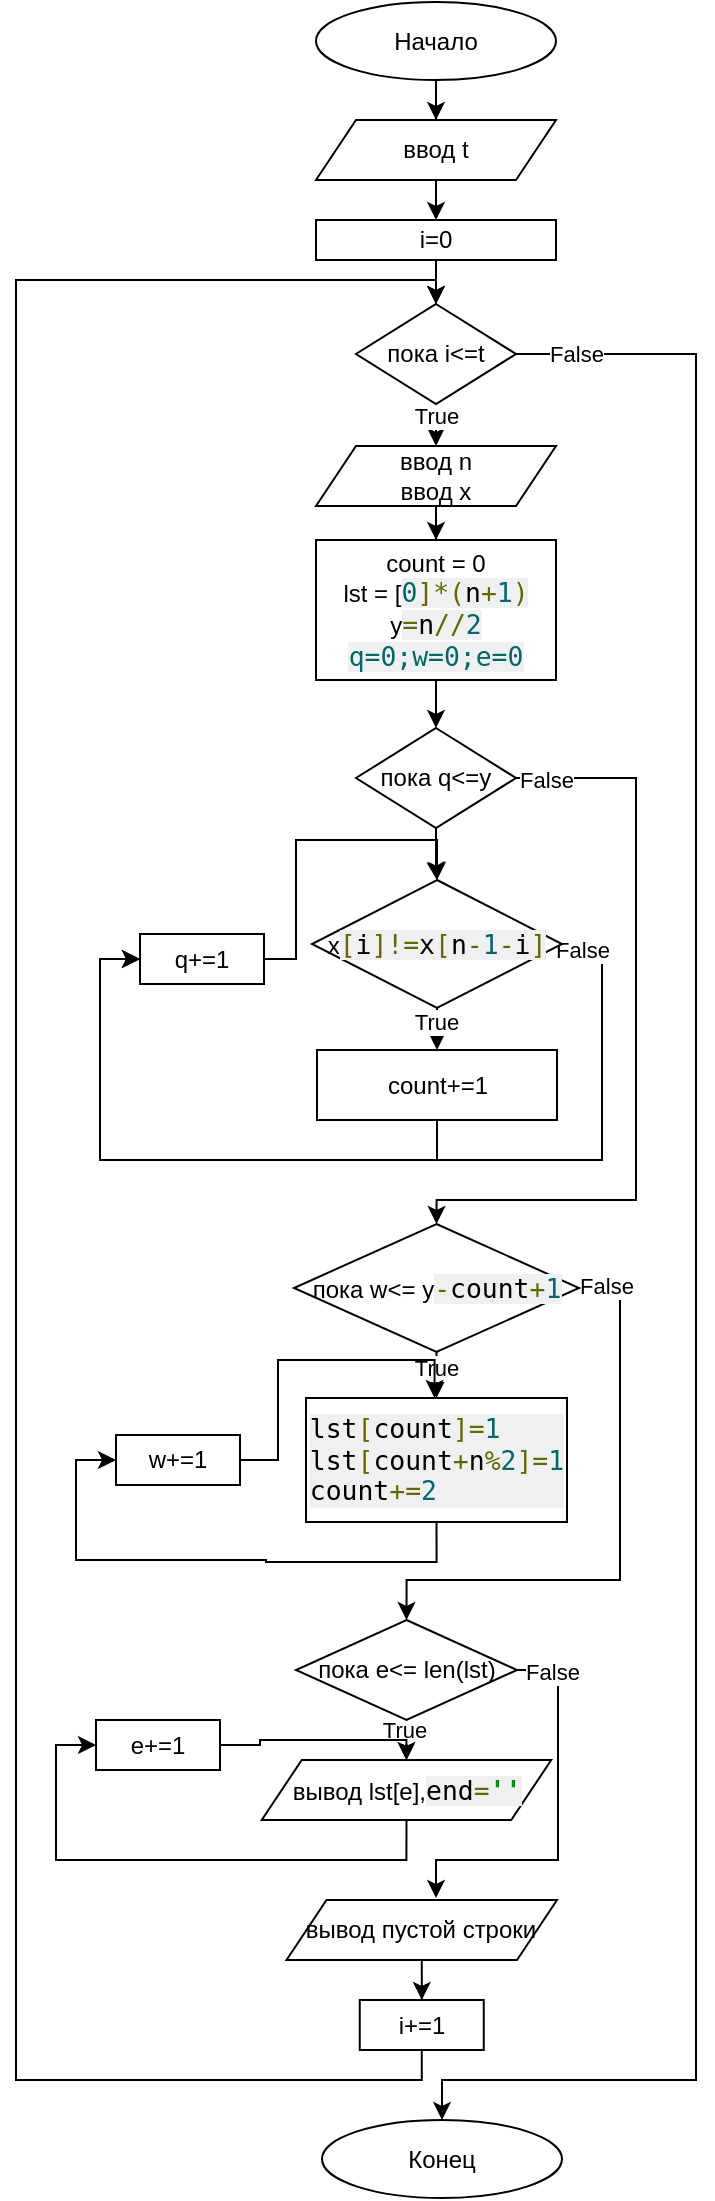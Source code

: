 <mxfile version="22.1.7" type="device">
  <diagram name="Страница — 1" id="kzrN1SFPv24MGmg6u45y">
    <mxGraphModel dx="1050" dy="1831" grid="1" gridSize="10" guides="1" tooltips="1" connect="1" arrows="1" fold="1" page="1" pageScale="1" pageWidth="827" pageHeight="1169" math="0" shadow="0">
      <root>
        <mxCell id="0" />
        <mxCell id="1" parent="0" />
        <mxCell id="v0elvltRFnOm7f7t34te-2" style="edgeStyle=orthogonalEdgeStyle;rounded=0;orthogonalLoop=1;jettySize=auto;html=1;" edge="1" parent="1" source="v0elvltRFnOm7f7t34te-1" target="v0elvltRFnOm7f7t34te-3">
          <mxGeometry relative="1" as="geometry">
            <mxPoint x="400" y="-1110" as="targetPoint" />
          </mxGeometry>
        </mxCell>
        <mxCell id="v0elvltRFnOm7f7t34te-1" value="Начало" style="ellipse;whiteSpace=wrap;html=1;" vertex="1" parent="1">
          <mxGeometry x="340" y="-1169" width="120" height="39" as="geometry" />
        </mxCell>
        <mxCell id="v0elvltRFnOm7f7t34te-5" style="edgeStyle=orthogonalEdgeStyle;rounded=0;orthogonalLoop=1;jettySize=auto;html=1;" edge="1" parent="1" source="v0elvltRFnOm7f7t34te-3">
          <mxGeometry relative="1" as="geometry">
            <mxPoint x="400" y="-1060" as="targetPoint" />
          </mxGeometry>
        </mxCell>
        <mxCell id="v0elvltRFnOm7f7t34te-3" value="ввод t" style="shape=parallelogram;perimeter=parallelogramPerimeter;whiteSpace=wrap;html=1;fixedSize=1;" vertex="1" parent="1">
          <mxGeometry x="340" y="-1110" width="120" height="30" as="geometry" />
        </mxCell>
        <mxCell id="v0elvltRFnOm7f7t34te-8" style="edgeStyle=orthogonalEdgeStyle;rounded=0;orthogonalLoop=1;jettySize=auto;html=1;" edge="1" parent="1" source="v0elvltRFnOm7f7t34te-6" target="v0elvltRFnOm7f7t34te-7">
          <mxGeometry relative="1" as="geometry" />
        </mxCell>
        <mxCell id="v0elvltRFnOm7f7t34te-6" value="i=0" style="rounded=0;whiteSpace=wrap;html=1;" vertex="1" parent="1">
          <mxGeometry x="340" y="-1060" width="120" height="20" as="geometry" />
        </mxCell>
        <mxCell id="v0elvltRFnOm7f7t34te-12" style="edgeStyle=orthogonalEdgeStyle;rounded=0;orthogonalLoop=1;jettySize=auto;html=1;entryX=0.5;entryY=0;entryDx=0;entryDy=0;" edge="1" parent="1" source="v0elvltRFnOm7f7t34te-7" target="v0elvltRFnOm7f7t34te-10">
          <mxGeometry relative="1" as="geometry" />
        </mxCell>
        <mxCell id="v0elvltRFnOm7f7t34te-64" value="True" style="edgeLabel;html=1;align=center;verticalAlign=middle;resizable=0;points=[];" vertex="1" connectable="0" parent="v0elvltRFnOm7f7t34te-12">
          <mxGeometry x="0.498" relative="1" as="geometry">
            <mxPoint as="offset" />
          </mxGeometry>
        </mxCell>
        <mxCell id="v0elvltRFnOm7f7t34te-71" style="edgeStyle=orthogonalEdgeStyle;rounded=0;orthogonalLoop=1;jettySize=auto;html=1;exitX=1;exitY=0.5;exitDx=0;exitDy=0;" edge="1" parent="1" source="v0elvltRFnOm7f7t34te-7" target="v0elvltRFnOm7f7t34te-70">
          <mxGeometry relative="1" as="geometry">
            <Array as="points">
              <mxPoint x="530" y="-993" />
              <mxPoint x="530" y="-130" />
              <mxPoint x="403" y="-130" />
            </Array>
          </mxGeometry>
        </mxCell>
        <mxCell id="v0elvltRFnOm7f7t34te-72" value="False" style="edgeLabel;html=1;align=center;verticalAlign=middle;resizable=0;points=[];" vertex="1" connectable="0" parent="v0elvltRFnOm7f7t34te-71">
          <mxGeometry x="-0.946" relative="1" as="geometry">
            <mxPoint as="offset" />
          </mxGeometry>
        </mxCell>
        <mxCell id="v0elvltRFnOm7f7t34te-7" value="пока i&amp;lt;=t" style="rhombus;whiteSpace=wrap;html=1;" vertex="1" parent="1">
          <mxGeometry x="360" y="-1018" width="80" height="50" as="geometry" />
        </mxCell>
        <mxCell id="v0elvltRFnOm7f7t34te-14" style="edgeStyle=orthogonalEdgeStyle;rounded=0;orthogonalLoop=1;jettySize=auto;html=1;entryX=0.5;entryY=0;entryDx=0;entryDy=0;" edge="1" parent="1" source="v0elvltRFnOm7f7t34te-10" target="v0elvltRFnOm7f7t34te-13">
          <mxGeometry relative="1" as="geometry" />
        </mxCell>
        <mxCell id="v0elvltRFnOm7f7t34te-10" value="ввод n&lt;br&gt;ввод x" style="shape=parallelogram;perimeter=parallelogramPerimeter;whiteSpace=wrap;html=1;fixedSize=1;" vertex="1" parent="1">
          <mxGeometry x="340" y="-947" width="120" height="30" as="geometry" />
        </mxCell>
        <mxCell id="v0elvltRFnOm7f7t34te-16" style="edgeStyle=orthogonalEdgeStyle;rounded=0;orthogonalLoop=1;jettySize=auto;html=1;" edge="1" parent="1" source="v0elvltRFnOm7f7t34te-13" target="v0elvltRFnOm7f7t34te-15">
          <mxGeometry relative="1" as="geometry" />
        </mxCell>
        <mxCell id="v0elvltRFnOm7f7t34te-13" value="count = 0&lt;br&gt;lst =&amp;nbsp;[&lt;span style=&quot;color: rgb(0, 102, 102); font-family: monospace; font-size: 13.2px; text-align: left; background-color: rgb(239, 240, 241);&quot; class=&quot;lit&quot;&gt;0&lt;/span&gt;&lt;span style=&quot;color: rgb(102, 102, 0); font-family: monospace; font-size: 13.2px; text-align: left; background-color: rgb(239, 240, 241);&quot; class=&quot;pun&quot;&gt;]*(&lt;/span&gt;&lt;span style=&quot;font-family: monospace; font-size: 13.2px; text-align: left; background-color: rgb(239, 240, 241);&quot; class=&quot;pln&quot;&gt;n&lt;/span&gt;&lt;span style=&quot;color: rgb(102, 102, 0); font-family: monospace; font-size: 13.2px; text-align: left; background-color: rgb(239, 240, 241);&quot; class=&quot;pun&quot;&gt;+&lt;/span&gt;&lt;span style=&quot;color: rgb(0, 102, 102); font-family: monospace; font-size: 13.2px; text-align: left; background-color: rgb(239, 240, 241);&quot; class=&quot;lit&quot;&gt;1&lt;/span&gt;&lt;span style=&quot;color: rgb(102, 102, 0); font-family: monospace; font-size: 13.2px; text-align: left; background-color: rgb(239, 240, 241);&quot; class=&quot;pun&quot;&gt;)&lt;br&gt;&lt;/span&gt;y&lt;span style=&quot;color: rgb(102, 102, 0); font-family: monospace; font-size: 13.2px; text-align: left; background-color: rgb(239, 240, 241);&quot; class=&quot;pun&quot;&gt;=&lt;/span&gt;&lt;span style=&quot;font-family: monospace; font-size: 13.2px; text-align: left; background-color: rgb(239, 240, 241);&quot; class=&quot;pln&quot;&gt;n&lt;/span&gt;&lt;span style=&quot;color: rgb(102, 102, 0); font-family: monospace; font-size: 13.2px; text-align: left; background-color: rgb(239, 240, 241);&quot; class=&quot;pun&quot;&gt;//&lt;/span&gt;&lt;span style=&quot;color: rgb(0, 102, 102); font-family: monospace; font-size: 13.2px; text-align: left; background-color: rgb(239, 240, 241);&quot; class=&quot;lit&quot;&gt;2&lt;br&gt;q=0;w=0;e=0&lt;br&gt;&lt;/span&gt;" style="rounded=0;whiteSpace=wrap;html=1;" vertex="1" parent="1">
          <mxGeometry x="340" y="-900" width="120" height="70" as="geometry" />
        </mxCell>
        <mxCell id="v0elvltRFnOm7f7t34te-18" style="edgeStyle=orthogonalEdgeStyle;rounded=0;orthogonalLoop=1;jettySize=auto;html=1;entryX=0.5;entryY=0;entryDx=0;entryDy=0;" edge="1" parent="1" source="v0elvltRFnOm7f7t34te-15" target="v0elvltRFnOm7f7t34te-17">
          <mxGeometry relative="1" as="geometry" />
        </mxCell>
        <mxCell id="v0elvltRFnOm7f7t34te-36" style="edgeStyle=orthogonalEdgeStyle;rounded=0;orthogonalLoop=1;jettySize=auto;html=1;entryX=0.5;entryY=0;entryDx=0;entryDy=0;exitX=1;exitY=0.5;exitDx=0;exitDy=0;" edge="1" parent="1" source="v0elvltRFnOm7f7t34te-15" target="v0elvltRFnOm7f7t34te-22">
          <mxGeometry relative="1" as="geometry">
            <Array as="points">
              <mxPoint x="500" y="-781" />
              <mxPoint x="500" y="-570" />
              <mxPoint x="400" y="-570" />
            </Array>
          </mxGeometry>
        </mxCell>
        <mxCell id="v0elvltRFnOm7f7t34te-37" value="False" style="edgeLabel;html=1;align=center;verticalAlign=middle;resizable=0;points=[];" vertex="1" connectable="0" parent="v0elvltRFnOm7f7t34te-36">
          <mxGeometry x="-0.923" y="-1" relative="1" as="geometry">
            <mxPoint as="offset" />
          </mxGeometry>
        </mxCell>
        <mxCell id="v0elvltRFnOm7f7t34te-15" value="пока q&amp;lt;=y" style="rhombus;whiteSpace=wrap;html=1;" vertex="1" parent="1">
          <mxGeometry x="360" y="-806" width="80" height="50" as="geometry" />
        </mxCell>
        <mxCell id="v0elvltRFnOm7f7t34te-21" style="edgeStyle=orthogonalEdgeStyle;rounded=0;orthogonalLoop=1;jettySize=auto;html=1;" edge="1" parent="1" source="v0elvltRFnOm7f7t34te-17" target="v0elvltRFnOm7f7t34te-19">
          <mxGeometry relative="1" as="geometry" />
        </mxCell>
        <mxCell id="v0elvltRFnOm7f7t34te-33" value="True" style="edgeLabel;html=1;align=center;verticalAlign=middle;resizable=0;points=[];" vertex="1" connectable="0" parent="v0elvltRFnOm7f7t34te-21">
          <mxGeometry x="0.525" y="-1" relative="1" as="geometry">
            <mxPoint as="offset" />
          </mxGeometry>
        </mxCell>
        <mxCell id="v0elvltRFnOm7f7t34te-44" style="edgeStyle=orthogonalEdgeStyle;rounded=0;orthogonalLoop=1;jettySize=auto;html=1;entryX=0;entryY=0.5;entryDx=0;entryDy=0;exitX=1;exitY=0.5;exitDx=0;exitDy=0;" edge="1" parent="1" source="v0elvltRFnOm7f7t34te-17" target="v0elvltRFnOm7f7t34te-31">
          <mxGeometry relative="1" as="geometry">
            <Array as="points">
              <mxPoint x="483" y="-698" />
              <mxPoint x="483" y="-590" />
              <mxPoint x="232" y="-590" />
              <mxPoint x="232" y="-690" />
            </Array>
          </mxGeometry>
        </mxCell>
        <mxCell id="v0elvltRFnOm7f7t34te-73" value="False" style="edgeLabel;html=1;align=center;verticalAlign=middle;resizable=0;points=[];" vertex="1" connectable="0" parent="v0elvltRFnOm7f7t34te-44">
          <mxGeometry x="-0.961" y="-3" relative="1" as="geometry">
            <mxPoint as="offset" />
          </mxGeometry>
        </mxCell>
        <mxCell id="v0elvltRFnOm7f7t34te-17" value="x&lt;span style=&quot;color: rgb(102, 102, 0); font-family: monospace; font-size: 13.2px; text-align: left; background-color: rgb(239, 240, 241);&quot; class=&quot;pun&quot;&gt;[&lt;/span&gt;&lt;span style=&quot;font-family: monospace; font-size: 13.2px; text-align: left; background-color: rgb(239, 240, 241);&quot; class=&quot;pln&quot;&gt;i&lt;/span&gt;&lt;span style=&quot;color: rgb(102, 102, 0); font-family: monospace; font-size: 13.2px; text-align: left; background-color: rgb(239, 240, 241);&quot; class=&quot;pun&quot;&gt;]!=&lt;/span&gt;&lt;span style=&quot;font-family: monospace; font-size: 13.2px; text-align: left; background-color: rgb(239, 240, 241);&quot; class=&quot;pln&quot;&gt;x&lt;/span&gt;&lt;span style=&quot;color: rgb(102, 102, 0); font-family: monospace; font-size: 13.2px; text-align: left; background-color: rgb(239, 240, 241);&quot; class=&quot;pun&quot;&gt;[&lt;/span&gt;&lt;span style=&quot;font-family: monospace; font-size: 13.2px; text-align: left; background-color: rgb(239, 240, 241);&quot; class=&quot;pln&quot;&gt;n&lt;/span&gt;&lt;span style=&quot;color: rgb(102, 102, 0); font-family: monospace; font-size: 13.2px; text-align: left; background-color: rgb(239, 240, 241);&quot; class=&quot;pun&quot;&gt;-&lt;/span&gt;&lt;span style=&quot;color: rgb(0, 102, 102); font-family: monospace; font-size: 13.2px; text-align: left; background-color: rgb(239, 240, 241);&quot; class=&quot;lit&quot;&gt;1&lt;/span&gt;&lt;span style=&quot;color: rgb(102, 102, 0); font-family: monospace; font-size: 13.2px; text-align: left; background-color: rgb(239, 240, 241);&quot; class=&quot;pun&quot;&gt;-&lt;/span&gt;&lt;span style=&quot;font-family: monospace; font-size: 13.2px; text-align: left; background-color: rgb(239, 240, 241);&quot; class=&quot;pln&quot;&gt;i&lt;/span&gt;&lt;span style=&quot;color: rgb(102, 102, 0); font-family: monospace; font-size: 13.2px; text-align: left; background-color: rgb(239, 240, 241);&quot; class=&quot;pun&quot;&gt;]&lt;/span&gt;" style="rhombus;whiteSpace=wrap;html=1;" vertex="1" parent="1">
          <mxGeometry x="338" y="-730" width="125" height="64" as="geometry" />
        </mxCell>
        <mxCell id="v0elvltRFnOm7f7t34te-46" style="edgeStyle=orthogonalEdgeStyle;rounded=0;orthogonalLoop=1;jettySize=auto;html=1;entryX=0;entryY=0.5;entryDx=0;entryDy=0;exitX=0.5;exitY=1;exitDx=0;exitDy=0;" edge="1" parent="1" source="v0elvltRFnOm7f7t34te-19" target="v0elvltRFnOm7f7t34te-31">
          <mxGeometry relative="1" as="geometry" />
        </mxCell>
        <mxCell id="v0elvltRFnOm7f7t34te-19" value="count+=1" style="rounded=0;whiteSpace=wrap;html=1;" vertex="1" parent="1">
          <mxGeometry x="340.5" y="-645" width="120" height="35" as="geometry" />
        </mxCell>
        <mxCell id="v0elvltRFnOm7f7t34te-25" style="edgeStyle=orthogonalEdgeStyle;rounded=0;orthogonalLoop=1;jettySize=auto;html=1;entryX=0.5;entryY=0;entryDx=0;entryDy=0;" edge="1" parent="1" source="v0elvltRFnOm7f7t34te-22" target="v0elvltRFnOm7f7t34te-24">
          <mxGeometry relative="1" as="geometry" />
        </mxCell>
        <mxCell id="v0elvltRFnOm7f7t34te-38" value="True" style="edgeLabel;html=1;align=center;verticalAlign=middle;resizable=0;points=[];" vertex="1" connectable="0" parent="v0elvltRFnOm7f7t34te-25">
          <mxGeometry x="-0.303" y="-1" relative="1" as="geometry">
            <mxPoint as="offset" />
          </mxGeometry>
        </mxCell>
        <mxCell id="v0elvltRFnOm7f7t34te-52" style="edgeStyle=orthogonalEdgeStyle;rounded=0;orthogonalLoop=1;jettySize=auto;html=1;entryX=0.5;entryY=0;entryDx=0;entryDy=0;exitX=1;exitY=0.5;exitDx=0;exitDy=0;" edge="1" parent="1">
          <mxGeometry relative="1" as="geometry">
            <mxPoint x="471.5" y="-526" as="sourcePoint" />
            <mxPoint x="385.25" y="-360" as="targetPoint" />
            <Array as="points">
              <mxPoint x="492" y="-526" />
              <mxPoint x="492" y="-380" />
              <mxPoint x="385" y="-380" />
            </Array>
          </mxGeometry>
        </mxCell>
        <mxCell id="v0elvltRFnOm7f7t34te-74" value="False" style="edgeLabel;html=1;align=center;verticalAlign=middle;resizable=0;points=[];" vertex="1" connectable="0" parent="v0elvltRFnOm7f7t34te-52">
          <mxGeometry x="-0.943" y="1" relative="1" as="geometry">
            <mxPoint x="5" as="offset" />
          </mxGeometry>
        </mxCell>
        <mxCell id="v0elvltRFnOm7f7t34te-22" value="пока w&amp;lt;=&amp;nbsp;y&lt;span style=&quot;color: rgb(102, 102, 0); font-family: monospace; font-size: 13.2px; text-align: left; background-color: rgb(239, 240, 241);&quot; class=&quot;pun&quot;&gt;-&lt;/span&gt;&lt;span style=&quot;font-family: monospace; font-size: 13.2px; text-align: left; background-color: rgb(239, 240, 241);&quot; class=&quot;pln&quot;&gt;count&lt;/span&gt;&lt;span style=&quot;color: rgb(102, 102, 0); font-family: monospace; font-size: 13.2px; text-align: left; background-color: rgb(239, 240, 241);&quot; class=&quot;pun&quot;&gt;+&lt;/span&gt;&lt;span style=&quot;color: rgb(0, 102, 102); font-family: monospace; font-size: 13.2px; text-align: left; background-color: rgb(239, 240, 241);&quot; class=&quot;lit&quot;&gt;1&lt;/span&gt;" style="rhombus;whiteSpace=wrap;html=1;" vertex="1" parent="1">
          <mxGeometry x="329" y="-558" width="142.5" height="64" as="geometry" />
        </mxCell>
        <mxCell id="v0elvltRFnOm7f7t34te-47" style="edgeStyle=orthogonalEdgeStyle;rounded=0;orthogonalLoop=1;jettySize=auto;html=1;entryX=0;entryY=0.5;entryDx=0;entryDy=0;exitX=0.5;exitY=1;exitDx=0;exitDy=0;" edge="1" parent="1" source="v0elvltRFnOm7f7t34te-24" target="v0elvltRFnOm7f7t34te-39">
          <mxGeometry relative="1" as="geometry">
            <Array as="points">
              <mxPoint x="400" y="-389" />
              <mxPoint x="315" y="-389" />
              <mxPoint x="315" y="-390" />
              <mxPoint x="220" y="-390" />
              <mxPoint x="220" y="-440" />
            </Array>
          </mxGeometry>
        </mxCell>
        <mxCell id="v0elvltRFnOm7f7t34te-24" value="&lt;ol style=&quot;margin: 0px; padding: 0px; list-style: none; font-family: monospace; font-size: 13.2px; text-align: left; background-color: rgb(239, 240, 241);&quot; class=&quot;linenums&quot;&gt;&lt;li style=&quot;margin: 0px; padding: 0px; list-style-type: none;&quot; class=&quot;L1&quot;&gt;lst&lt;span style=&quot;color: rgb(102, 102, 0);&quot; class=&quot;pun&quot;&gt;[&lt;/span&gt;&lt;span class=&quot;pln&quot;&gt;count&lt;/span&gt;&lt;span style=&quot;color: rgb(102, 102, 0);&quot; class=&quot;pun&quot;&gt;]=&lt;/span&gt;&lt;span style=&quot;color: rgb(0, 102, 102);&quot; class=&quot;lit&quot;&gt;1&lt;/span&gt;&lt;/li&gt;&lt;li style=&quot;margin: 0px; padding: 0px; list-style-type: none;&quot; class=&quot;L2&quot;&gt;&lt;span class=&quot;pln&quot;&gt;        lst&lt;/span&gt;&lt;span style=&quot;color: rgb(102, 102, 0);&quot; class=&quot;pun&quot;&gt;[&lt;/span&gt;&lt;span class=&quot;pln&quot;&gt;count&lt;/span&gt;&lt;span style=&quot;color: rgb(102, 102, 0);&quot; class=&quot;pun&quot;&gt;+&lt;/span&gt;&lt;span class=&quot;pln&quot;&gt;n&lt;/span&gt;&lt;span style=&quot;color: rgb(102, 102, 0);&quot; class=&quot;pun&quot;&gt;%&lt;/span&gt;&lt;span style=&quot;color: rgb(0, 102, 102);&quot; class=&quot;lit&quot;&gt;2&lt;/span&gt;&lt;span style=&quot;color: rgb(102, 102, 0);&quot; class=&quot;pun&quot;&gt;]=&lt;/span&gt;&lt;span style=&quot;color: rgb(0, 102, 102);&quot; class=&quot;lit&quot;&gt;1&lt;/span&gt;&lt;/li&gt;&lt;li style=&quot;margin: 0px; padding: 0px; list-style-type: none;&quot; class=&quot;L3&quot;&gt;&lt;span class=&quot;pln&quot;&gt;        count&lt;/span&gt;&lt;span style=&quot;color: rgb(102, 102, 0);&quot; class=&quot;pun&quot;&gt;+=&lt;/span&gt;&lt;span style=&quot;color: rgb(0, 102, 102);&quot; class=&quot;lit&quot;&gt;2&lt;/span&gt;&lt;/li&gt;&lt;/ol&gt;" style="rounded=0;whiteSpace=wrap;html=1;" vertex="1" parent="1">
          <mxGeometry x="335" y="-471" width="130.5" height="62" as="geometry" />
        </mxCell>
        <mxCell id="v0elvltRFnOm7f7t34te-45" style="edgeStyle=orthogonalEdgeStyle;rounded=0;orthogonalLoop=1;jettySize=auto;html=1;entryX=0.5;entryY=0;entryDx=0;entryDy=0;" edge="1" parent="1" source="v0elvltRFnOm7f7t34te-31" target="v0elvltRFnOm7f7t34te-17">
          <mxGeometry relative="1" as="geometry">
            <Array as="points">
              <mxPoint x="330" y="-690" />
              <mxPoint x="330" y="-750" />
              <mxPoint x="401" y="-750" />
            </Array>
          </mxGeometry>
        </mxCell>
        <mxCell id="v0elvltRFnOm7f7t34te-31" value="q+=1" style="rounded=0;whiteSpace=wrap;html=1;" vertex="1" parent="1">
          <mxGeometry x="252" y="-703" width="62" height="25" as="geometry" />
        </mxCell>
        <mxCell id="v0elvltRFnOm7f7t34te-41" style="edgeStyle=orthogonalEdgeStyle;rounded=0;orthogonalLoop=1;jettySize=auto;html=1;entryX=0.5;entryY=0;entryDx=0;entryDy=0;" edge="1" parent="1">
          <mxGeometry relative="1" as="geometry">
            <mxPoint x="301" y="-440" as="sourcePoint" />
            <mxPoint x="399.25" y="-471" as="targetPoint" />
            <Array as="points">
              <mxPoint x="321" y="-440" />
              <mxPoint x="321" y="-490" />
              <mxPoint x="399" y="-490" />
            </Array>
          </mxGeometry>
        </mxCell>
        <mxCell id="v0elvltRFnOm7f7t34te-39" value="w+=1" style="rounded=0;whiteSpace=wrap;html=1;" vertex="1" parent="1">
          <mxGeometry x="240" y="-452.5" width="62" height="25" as="geometry" />
        </mxCell>
        <mxCell id="v0elvltRFnOm7f7t34te-53" style="edgeStyle=orthogonalEdgeStyle;rounded=0;orthogonalLoop=1;jettySize=auto;html=1;" edge="1" parent="1" source="v0elvltRFnOm7f7t34te-50" target="v0elvltRFnOm7f7t34te-54">
          <mxGeometry relative="1" as="geometry">
            <mxPoint x="385.25" y="-290" as="targetPoint" />
          </mxGeometry>
        </mxCell>
        <mxCell id="v0elvltRFnOm7f7t34te-55" value="True" style="edgeLabel;html=1;align=center;verticalAlign=middle;resizable=0;points=[];" vertex="1" connectable="0" parent="v0elvltRFnOm7f7t34te-53">
          <mxGeometry x="-0.478" y="-2" relative="1" as="geometry">
            <mxPoint as="offset" />
          </mxGeometry>
        </mxCell>
        <mxCell id="v0elvltRFnOm7f7t34te-50" value="пока e&amp;lt;= len(lst)" style="rhombus;whiteSpace=wrap;html=1;" vertex="1" parent="1">
          <mxGeometry x="330" y="-360" width="110.5" height="50" as="geometry" />
        </mxCell>
        <mxCell id="v0elvltRFnOm7f7t34te-62" style="edgeStyle=orthogonalEdgeStyle;rounded=0;orthogonalLoop=1;jettySize=auto;html=1;entryX=0;entryY=0.5;entryDx=0;entryDy=0;exitX=0.5;exitY=1;exitDx=0;exitDy=0;" edge="1" parent="1" source="v0elvltRFnOm7f7t34te-54" target="v0elvltRFnOm7f7t34te-60">
          <mxGeometry relative="1" as="geometry" />
        </mxCell>
        <mxCell id="v0elvltRFnOm7f7t34te-54" value="вывод lst[e],&lt;span style=&quot;font-family: monospace; font-size: 13.2px; text-align: left; background-color: rgb(239, 240, 241);&quot; class=&quot;pln&quot;&gt;end&lt;/span&gt;&lt;span style=&quot;color: rgb(102, 102, 0); font-family: monospace; font-size: 13.2px; text-align: left; background-color: rgb(239, 240, 241);&quot; class=&quot;pun&quot;&gt;=&lt;/span&gt;&lt;span style=&quot;color: rgb(0, 136, 0); font-weight: 700; font-family: monospace; font-size: 13.2px; text-align: left; background-color: rgb(239, 240, 241);&quot; class=&quot;str&quot;&gt;&#39;&#39;&lt;/span&gt;" style="shape=parallelogram;perimeter=parallelogramPerimeter;whiteSpace=wrap;html=1;fixedSize=1;" vertex="1" parent="1">
          <mxGeometry x="312.87" y="-290" width="144.75" height="30" as="geometry" />
        </mxCell>
        <mxCell id="v0elvltRFnOm7f7t34te-67" style="edgeStyle=orthogonalEdgeStyle;rounded=0;orthogonalLoop=1;jettySize=auto;html=1;" edge="1" parent="1" source="v0elvltRFnOm7f7t34te-56" target="v0elvltRFnOm7f7t34te-66">
          <mxGeometry relative="1" as="geometry" />
        </mxCell>
        <mxCell id="v0elvltRFnOm7f7t34te-56" value="вывод пустой строки" style="shape=parallelogram;perimeter=parallelogramPerimeter;whiteSpace=wrap;html=1;fixedSize=1;" vertex="1" parent="1">
          <mxGeometry x="325.26" y="-220" width="135.24" height="30" as="geometry" />
        </mxCell>
        <mxCell id="v0elvltRFnOm7f7t34te-59" style="edgeStyle=orthogonalEdgeStyle;rounded=0;orthogonalLoop=1;jettySize=auto;html=1;entryX=0.553;entryY=-0.033;entryDx=0;entryDy=0;entryPerimeter=0;exitX=1;exitY=0.5;exitDx=0;exitDy=0;" edge="1" parent="1" source="v0elvltRFnOm7f7t34te-50" target="v0elvltRFnOm7f7t34te-56">
          <mxGeometry relative="1" as="geometry">
            <Array as="points">
              <mxPoint x="461" y="-335" />
              <mxPoint x="461" y="-240" />
              <mxPoint x="400" y="-240" />
              <mxPoint x="400" y="-221" />
            </Array>
          </mxGeometry>
        </mxCell>
        <mxCell id="v0elvltRFnOm7f7t34te-75" value="False" style="edgeLabel;html=1;align=center;verticalAlign=middle;resizable=0;points=[];" vertex="1" connectable="0" parent="v0elvltRFnOm7f7t34te-59">
          <mxGeometry x="-0.915" y="-1" relative="1" as="geometry">
            <mxPoint x="9" as="offset" />
          </mxGeometry>
        </mxCell>
        <mxCell id="v0elvltRFnOm7f7t34te-63" style="edgeStyle=orthogonalEdgeStyle;rounded=0;orthogonalLoop=1;jettySize=auto;html=1;entryX=0.5;entryY=0;entryDx=0;entryDy=0;" edge="1" parent="1" source="v0elvltRFnOm7f7t34te-60" target="v0elvltRFnOm7f7t34te-54">
          <mxGeometry relative="1" as="geometry">
            <Array as="points">
              <mxPoint x="312" y="-297" />
              <mxPoint x="312" y="-300" />
              <mxPoint x="385" y="-300" />
            </Array>
          </mxGeometry>
        </mxCell>
        <mxCell id="v0elvltRFnOm7f7t34te-60" value="e+=1" style="rounded=0;whiteSpace=wrap;html=1;" vertex="1" parent="1">
          <mxGeometry x="230" y="-310" width="62" height="25" as="geometry" />
        </mxCell>
        <mxCell id="v0elvltRFnOm7f7t34te-68" style="edgeStyle=orthogonalEdgeStyle;rounded=0;orthogonalLoop=1;jettySize=auto;html=1;entryX=0.5;entryY=0;entryDx=0;entryDy=0;exitX=0.5;exitY=1;exitDx=0;exitDy=0;" edge="1" parent="1" source="v0elvltRFnOm7f7t34te-66" target="v0elvltRFnOm7f7t34te-7">
          <mxGeometry relative="1" as="geometry">
            <Array as="points">
              <mxPoint x="393" y="-130" />
              <mxPoint x="190" y="-130" />
              <mxPoint x="190" y="-1030" />
              <mxPoint x="400" y="-1030" />
            </Array>
          </mxGeometry>
        </mxCell>
        <mxCell id="v0elvltRFnOm7f7t34te-66" value="i+=1" style="rounded=0;whiteSpace=wrap;html=1;" vertex="1" parent="1">
          <mxGeometry x="361.88" y="-170" width="62" height="25" as="geometry" />
        </mxCell>
        <mxCell id="v0elvltRFnOm7f7t34te-70" value="Конец" style="ellipse;whiteSpace=wrap;html=1;" vertex="1" parent="1">
          <mxGeometry x="343" y="-110" width="120" height="39" as="geometry" />
        </mxCell>
      </root>
    </mxGraphModel>
  </diagram>
</mxfile>
